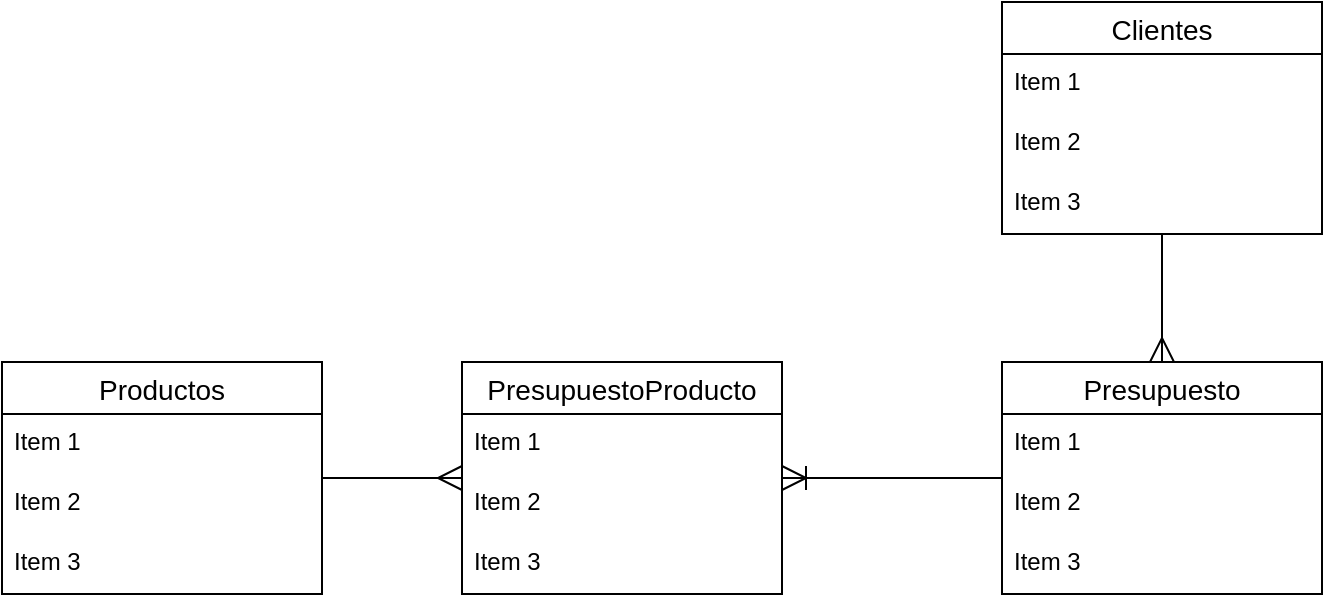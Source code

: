 <mxfile version="21.8.0" type="device">
  <diagram name="Página-1" id="jT5IZLQI363jgGxmLzTh">
    <mxGraphModel dx="1877" dy="534" grid="1" gridSize="10" guides="1" tooltips="1" connect="1" arrows="1" fold="1" page="1" pageScale="1" pageWidth="827" pageHeight="1169" math="0" shadow="0">
      <root>
        <mxCell id="0" />
        <mxCell id="1" parent="0" />
        <mxCell id="OblLurPp9Oh18Ei_sG0I-14" style="edgeStyle=orthogonalEdgeStyle;rounded=0;orthogonalLoop=1;jettySize=auto;html=1;endArrow=ERmany;endFill=0;endSize=10;" edge="1" parent="1" source="OblLurPp9Oh18Ei_sG0I-1" target="OblLurPp9Oh18Ei_sG0I-9">
          <mxGeometry relative="1" as="geometry" />
        </mxCell>
        <mxCell id="OblLurPp9Oh18Ei_sG0I-1" value="Productos" style="swimlane;fontStyle=0;childLayout=stackLayout;horizontal=1;startSize=26;horizontalStack=0;resizeParent=1;resizeParentMax=0;resizeLast=0;collapsible=1;marginBottom=0;align=center;fontSize=14;" vertex="1" parent="1">
          <mxGeometry x="-10" y="270" width="160" height="116" as="geometry" />
        </mxCell>
        <mxCell id="OblLurPp9Oh18Ei_sG0I-2" value="Item 1" style="text;strokeColor=none;fillColor=none;spacingLeft=4;spacingRight=4;overflow=hidden;rotatable=0;points=[[0,0.5],[1,0.5]];portConstraint=eastwest;fontSize=12;whiteSpace=wrap;html=1;" vertex="1" parent="OblLurPp9Oh18Ei_sG0I-1">
          <mxGeometry y="26" width="160" height="30" as="geometry" />
        </mxCell>
        <mxCell id="OblLurPp9Oh18Ei_sG0I-3" value="Item 2" style="text;strokeColor=none;fillColor=none;spacingLeft=4;spacingRight=4;overflow=hidden;rotatable=0;points=[[0,0.5],[1,0.5]];portConstraint=eastwest;fontSize=12;whiteSpace=wrap;html=1;" vertex="1" parent="OblLurPp9Oh18Ei_sG0I-1">
          <mxGeometry y="56" width="160" height="30" as="geometry" />
        </mxCell>
        <mxCell id="OblLurPp9Oh18Ei_sG0I-4" value="Item 3" style="text;strokeColor=none;fillColor=none;spacingLeft=4;spacingRight=4;overflow=hidden;rotatable=0;points=[[0,0.5],[1,0.5]];portConstraint=eastwest;fontSize=12;whiteSpace=wrap;html=1;" vertex="1" parent="OblLurPp9Oh18Ei_sG0I-1">
          <mxGeometry y="86" width="160" height="30" as="geometry" />
        </mxCell>
        <mxCell id="OblLurPp9Oh18Ei_sG0I-15" style="edgeStyle=orthogonalEdgeStyle;rounded=0;orthogonalLoop=1;jettySize=auto;html=1;endArrow=ERoneToMany;endFill=0;endSize=10;" edge="1" parent="1" source="OblLurPp9Oh18Ei_sG0I-5" target="OblLurPp9Oh18Ei_sG0I-9">
          <mxGeometry relative="1" as="geometry" />
        </mxCell>
        <mxCell id="OblLurPp9Oh18Ei_sG0I-5" value="Presupuesto" style="swimlane;fontStyle=0;childLayout=stackLayout;horizontal=1;startSize=26;horizontalStack=0;resizeParent=1;resizeParentMax=0;resizeLast=0;collapsible=1;marginBottom=0;align=center;fontSize=14;" vertex="1" parent="1">
          <mxGeometry x="490" y="270" width="160" height="116" as="geometry" />
        </mxCell>
        <mxCell id="OblLurPp9Oh18Ei_sG0I-6" value="Item 1" style="text;strokeColor=none;fillColor=none;spacingLeft=4;spacingRight=4;overflow=hidden;rotatable=0;points=[[0,0.5],[1,0.5]];portConstraint=eastwest;fontSize=12;whiteSpace=wrap;html=1;" vertex="1" parent="OblLurPp9Oh18Ei_sG0I-5">
          <mxGeometry y="26" width="160" height="30" as="geometry" />
        </mxCell>
        <mxCell id="OblLurPp9Oh18Ei_sG0I-7" value="Item 2" style="text;strokeColor=none;fillColor=none;spacingLeft=4;spacingRight=4;overflow=hidden;rotatable=0;points=[[0,0.5],[1,0.5]];portConstraint=eastwest;fontSize=12;whiteSpace=wrap;html=1;" vertex="1" parent="OblLurPp9Oh18Ei_sG0I-5">
          <mxGeometry y="56" width="160" height="30" as="geometry" />
        </mxCell>
        <mxCell id="OblLurPp9Oh18Ei_sG0I-8" value="Item 3" style="text;strokeColor=none;fillColor=none;spacingLeft=4;spacingRight=4;overflow=hidden;rotatable=0;points=[[0,0.5],[1,0.5]];portConstraint=eastwest;fontSize=12;whiteSpace=wrap;html=1;" vertex="1" parent="OblLurPp9Oh18Ei_sG0I-5">
          <mxGeometry y="86" width="160" height="30" as="geometry" />
        </mxCell>
        <mxCell id="OblLurPp9Oh18Ei_sG0I-9" value="PresupuestoProducto" style="swimlane;fontStyle=0;childLayout=stackLayout;horizontal=1;startSize=26;horizontalStack=0;resizeParent=1;resizeParentMax=0;resizeLast=0;collapsible=1;marginBottom=0;align=center;fontSize=14;" vertex="1" parent="1">
          <mxGeometry x="220" y="270" width="160" height="116" as="geometry" />
        </mxCell>
        <mxCell id="OblLurPp9Oh18Ei_sG0I-10" value="Item 1" style="text;strokeColor=none;fillColor=none;spacingLeft=4;spacingRight=4;overflow=hidden;rotatable=0;points=[[0,0.5],[1,0.5]];portConstraint=eastwest;fontSize=12;whiteSpace=wrap;html=1;" vertex="1" parent="OblLurPp9Oh18Ei_sG0I-9">
          <mxGeometry y="26" width="160" height="30" as="geometry" />
        </mxCell>
        <mxCell id="OblLurPp9Oh18Ei_sG0I-11" value="Item 2" style="text;strokeColor=none;fillColor=none;spacingLeft=4;spacingRight=4;overflow=hidden;rotatable=0;points=[[0,0.5],[1,0.5]];portConstraint=eastwest;fontSize=12;whiteSpace=wrap;html=1;" vertex="1" parent="OblLurPp9Oh18Ei_sG0I-9">
          <mxGeometry y="56" width="160" height="30" as="geometry" />
        </mxCell>
        <mxCell id="OblLurPp9Oh18Ei_sG0I-12" value="Item 3" style="text;strokeColor=none;fillColor=none;spacingLeft=4;spacingRight=4;overflow=hidden;rotatable=0;points=[[0,0.5],[1,0.5]];portConstraint=eastwest;fontSize=12;whiteSpace=wrap;html=1;" vertex="1" parent="OblLurPp9Oh18Ei_sG0I-9">
          <mxGeometry y="86" width="160" height="30" as="geometry" />
        </mxCell>
        <mxCell id="OblLurPp9Oh18Ei_sG0I-20" style="edgeStyle=orthogonalEdgeStyle;rounded=0;orthogonalLoop=1;jettySize=auto;html=1;entryX=0.5;entryY=0;entryDx=0;entryDy=0;endArrow=ERmany;endFill=0;endSize=10;" edge="1" parent="1" source="OblLurPp9Oh18Ei_sG0I-16" target="OblLurPp9Oh18Ei_sG0I-5">
          <mxGeometry relative="1" as="geometry" />
        </mxCell>
        <mxCell id="OblLurPp9Oh18Ei_sG0I-16" value="Clientes" style="swimlane;fontStyle=0;childLayout=stackLayout;horizontal=1;startSize=26;horizontalStack=0;resizeParent=1;resizeParentMax=0;resizeLast=0;collapsible=1;marginBottom=0;align=center;fontSize=14;" vertex="1" parent="1">
          <mxGeometry x="490" y="90" width="160" height="116" as="geometry" />
        </mxCell>
        <mxCell id="OblLurPp9Oh18Ei_sG0I-17" value="Item 1" style="text;strokeColor=none;fillColor=none;spacingLeft=4;spacingRight=4;overflow=hidden;rotatable=0;points=[[0,0.5],[1,0.5]];portConstraint=eastwest;fontSize=12;whiteSpace=wrap;html=1;" vertex="1" parent="OblLurPp9Oh18Ei_sG0I-16">
          <mxGeometry y="26" width="160" height="30" as="geometry" />
        </mxCell>
        <mxCell id="OblLurPp9Oh18Ei_sG0I-18" value="Item 2" style="text;strokeColor=none;fillColor=none;spacingLeft=4;spacingRight=4;overflow=hidden;rotatable=0;points=[[0,0.5],[1,0.5]];portConstraint=eastwest;fontSize=12;whiteSpace=wrap;html=1;" vertex="1" parent="OblLurPp9Oh18Ei_sG0I-16">
          <mxGeometry y="56" width="160" height="30" as="geometry" />
        </mxCell>
        <mxCell id="OblLurPp9Oh18Ei_sG0I-19" value="Item 3" style="text;strokeColor=none;fillColor=none;spacingLeft=4;spacingRight=4;overflow=hidden;rotatable=0;points=[[0,0.5],[1,0.5]];portConstraint=eastwest;fontSize=12;whiteSpace=wrap;html=1;" vertex="1" parent="OblLurPp9Oh18Ei_sG0I-16">
          <mxGeometry y="86" width="160" height="30" as="geometry" />
        </mxCell>
      </root>
    </mxGraphModel>
  </diagram>
</mxfile>
